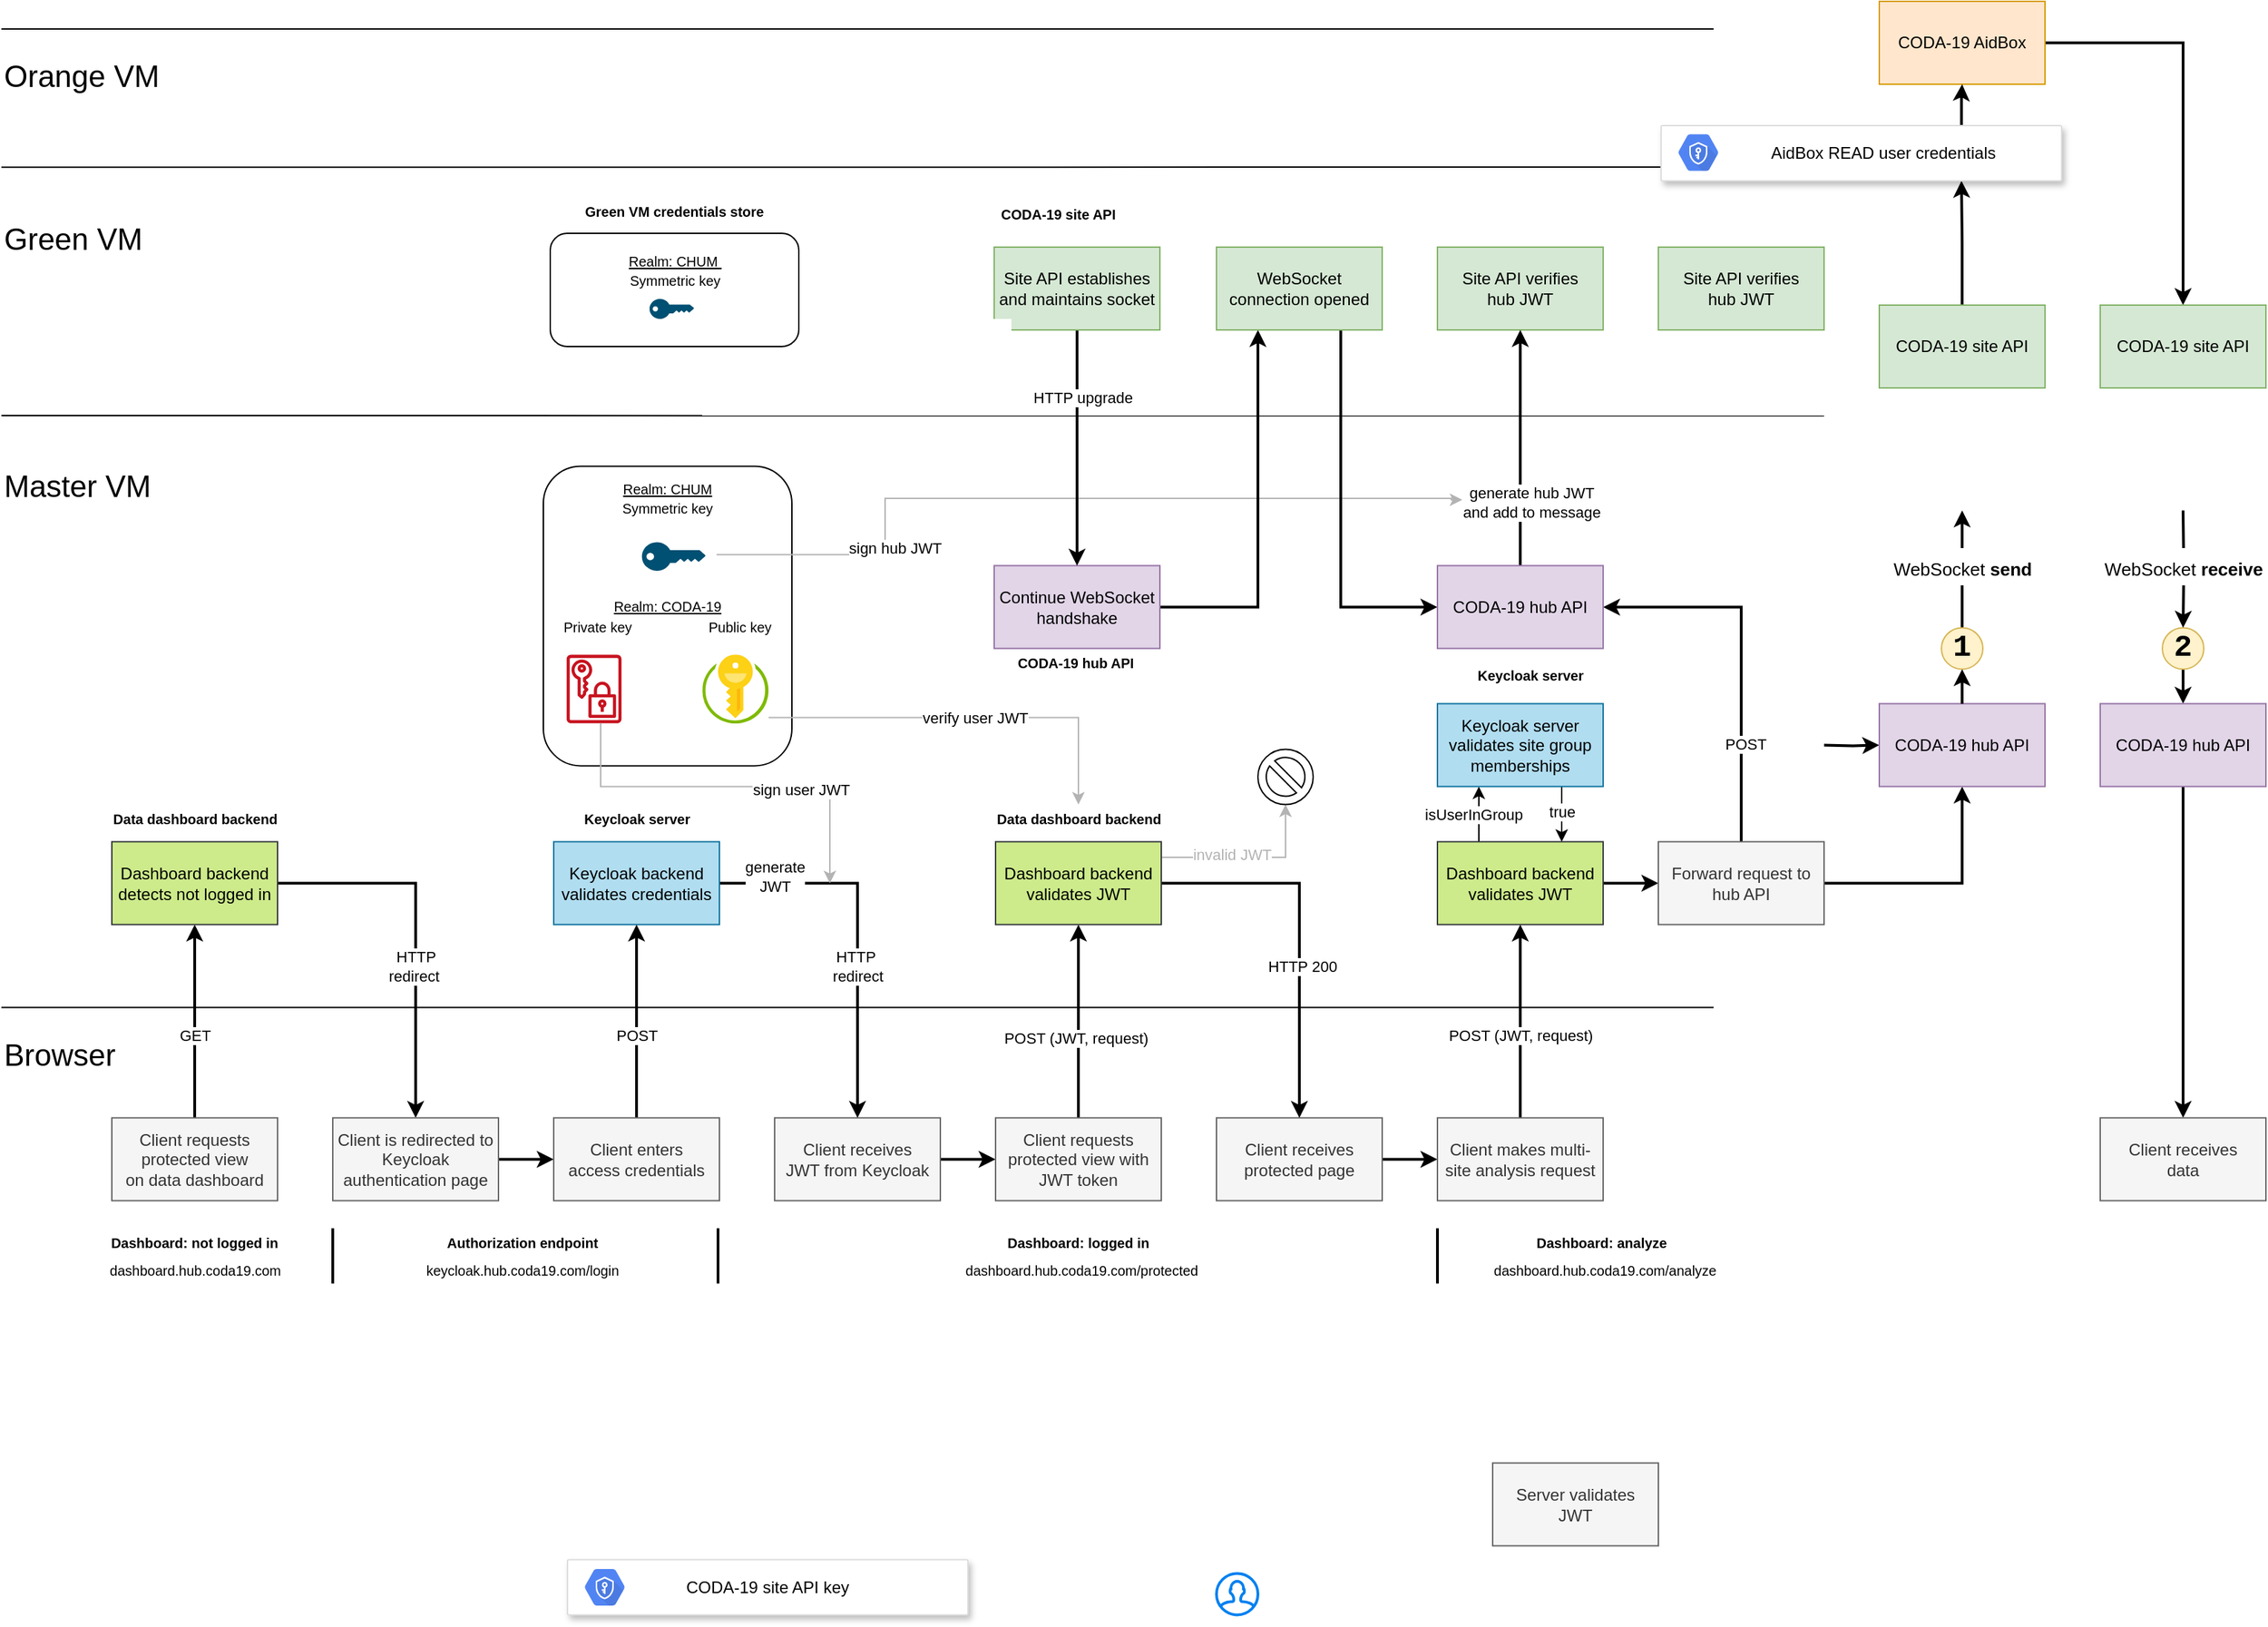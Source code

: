 <mxfile version="13.10.0" type="github">
  <diagram id="xXC8S_svYIRL2FnE1IQ2" name="Page-1">
    <mxGraphModel dx="1991" dy="1368" grid="1" gridSize="10" guides="1" tooltips="1" connect="1" arrows="1" fold="1" page="1" pageScale="1" pageWidth="4000" pageHeight="2400" math="0" shadow="0">
      <root>
        <mxCell id="0" />
        <mxCell id="1" parent="0" />
        <mxCell id="p4e5K4KNWvCtrYB_MZkV-93" value="" style="group" vertex="1" connectable="0" parent="1">
          <mxGeometry x="400" y="336.71" width="240" height="217" as="geometry" />
        </mxCell>
        <mxCell id="p4e5K4KNWvCtrYB_MZkV-55" value="" style="rounded=1;whiteSpace=wrap;html=1;" vertex="1" parent="p4e5K4KNWvCtrYB_MZkV-93">
          <mxGeometry x="32.5" width="180" height="217" as="geometry" />
        </mxCell>
        <mxCell id="p4e5K4KNWvCtrYB_MZkV-47" value="&lt;font style=&quot;font-size: 10px&quot;&gt;&lt;u&gt;Realm: CODA-19&lt;/u&gt;&lt;br&gt;Private key&amp;nbsp; &amp;nbsp; &amp;nbsp; &amp;nbsp; &amp;nbsp; &amp;nbsp; &amp;nbsp; &amp;nbsp; &amp;nbsp; &amp;nbsp; Public key&lt;br&gt;&lt;/font&gt;" style="text;html=1;strokeColor=none;fillColor=none;align=center;verticalAlign=middle;whiteSpace=wrap;rounded=0;" vertex="1" parent="p4e5K4KNWvCtrYB_MZkV-93">
          <mxGeometry x="5" y="93.54" width="235" height="29.931" as="geometry" />
        </mxCell>
        <mxCell id="p4e5K4KNWvCtrYB_MZkV-48" value="" style="outlineConnect=0;fontColor=#232F3E;gradientColor=none;fillColor=#C7131F;strokeColor=none;dashed=0;verticalLabelPosition=bottom;verticalAlign=top;align=center;html=1;fontSize=12;fontStyle=0;aspect=fixed;pointerEvents=1;shape=mxgraph.aws4.data_encryption_key;" vertex="1" parent="p4e5K4KNWvCtrYB_MZkV-93">
          <mxGeometry x="49.37" y="136.4" width="39.74" height="50" as="geometry" />
        </mxCell>
        <mxCell id="p4e5K4KNWvCtrYB_MZkV-46" value="" style="aspect=fixed;html=1;points=[];align=center;image;fontSize=12;image=img/lib/mscae/Key_Vaults.svg;" vertex="1" parent="p4e5K4KNWvCtrYB_MZkV-93">
          <mxGeometry x="147.62" y="136.4" width="48" height="50" as="geometry" />
        </mxCell>
        <mxCell id="p4e5K4KNWvCtrYB_MZkV-138" value="&lt;font style=&quot;font-size: 10px&quot;&gt;&lt;u&gt;Realm: CHUM&lt;br&gt;&lt;/u&gt;Symmetric key&lt;br&gt;&lt;br&gt;&lt;/font&gt;" style="text;html=1;strokeColor=none;fillColor=none;align=center;verticalAlign=middle;whiteSpace=wrap;rounded=0;" vertex="1" parent="p4e5K4KNWvCtrYB_MZkV-93">
          <mxGeometry x="5" y="5" width="235" height="50" as="geometry" />
        </mxCell>
        <mxCell id="p4e5K4KNWvCtrYB_MZkV-140" value="" style="points=[[0,0.5,0],[0.24,0,0],[0.5,0.28,0],[0.995,0.475,0],[0.5,0.72,0],[0.24,1,0]];verticalLabelPosition=bottom;html=1;verticalAlign=top;aspect=fixed;align=center;pointerEvents=1;shape=mxgraph.cisco19.key;fillColor=#005073;strokeColor=none;" vertex="1" parent="p4e5K4KNWvCtrYB_MZkV-93">
          <mxGeometry x="103.89" y="55" width="46.11" height="20.75" as="geometry" />
        </mxCell>
        <mxCell id="p4e5K4KNWvCtrYB_MZkV-148" style="edgeStyle=orthogonalEdgeStyle;rounded=0;orthogonalLoop=1;jettySize=auto;html=1;startArrow=none;startFill=0;endArrow=classic;endFill=1;strokeWidth=1;strokeColor=#B3B3B3;exitX=0.697;exitY=0.295;exitDx=0;exitDy=0;exitPerimeter=0;" edge="1" parent="1" source="p4e5K4KNWvCtrYB_MZkV-55">
          <mxGeometry relative="1" as="geometry">
            <mxPoint x="1098" y="361" as="targetPoint" />
            <mxPoint x="550" y="378.71" as="sourcePoint" />
            <Array as="points">
              <mxPoint x="680" y="401" />
              <mxPoint x="680" y="360" />
              <mxPoint x="1090" y="360" />
            </Array>
          </mxGeometry>
        </mxCell>
        <mxCell id="p4e5K4KNWvCtrYB_MZkV-149" value="sign hub JWT" style="edgeLabel;html=1;align=center;verticalAlign=middle;resizable=0;points=[];" vertex="1" connectable="0" parent="p4e5K4KNWvCtrYB_MZkV-148">
          <mxGeometry x="-0.577" y="-4" relative="1" as="geometry">
            <mxPoint x="2.88" y="-4" as="offset" />
          </mxGeometry>
        </mxCell>
        <mxCell id="p4e5K4KNWvCtrYB_MZkV-44" style="edgeStyle=orthogonalEdgeStyle;rounded=0;orthogonalLoop=1;jettySize=auto;html=1;exitX=1;exitY=0.5;exitDx=0;exitDy=0;entryX=0;entryY=0.5;entryDx=0;entryDy=0;strokeWidth=2;" edge="1" parent="1" source="JVTaZavZ11wcBZYtvzni-1" target="p4e5K4KNWvCtrYB_MZkV-40">
          <mxGeometry relative="1" as="geometry" />
        </mxCell>
        <mxCell id="JVTaZavZ11wcBZYtvzni-1" value="Client receives&lt;br&gt;JWT from Keycloak" style="rounded=0;whiteSpace=wrap;html=1;fillColor=#f5f5f5;strokeColor=#666666;fontColor=#333333;" parent="1" vertex="1">
          <mxGeometry x="600" y="808.71" width="120" height="60" as="geometry" />
        </mxCell>
        <mxCell id="p4e5K4KNWvCtrYB_MZkV-8" style="edgeStyle=orthogonalEdgeStyle;rounded=0;orthogonalLoop=1;jettySize=auto;html=1;exitX=0.5;exitY=0;exitDx=0;exitDy=0;strokeWidth=2;" edge="1" parent="1" source="JVTaZavZ11wcBZYtvzni-2" target="p4e5K4KNWvCtrYB_MZkV-7">
          <mxGeometry relative="1" as="geometry" />
        </mxCell>
        <mxCell id="p4e5K4KNWvCtrYB_MZkV-21" value="GET" style="edgeLabel;html=1;align=center;verticalAlign=middle;resizable=0;points=[];" vertex="1" connectable="0" parent="p4e5K4KNWvCtrYB_MZkV-8">
          <mxGeometry x="0.429" y="1" relative="1" as="geometry">
            <mxPoint x="1" y="40" as="offset" />
          </mxGeometry>
        </mxCell>
        <mxCell id="JVTaZavZ11wcBZYtvzni-2" value="Client requests&lt;br&gt;protected view&lt;br&gt;on data dashboard" style="rounded=0;whiteSpace=wrap;html=1;fillColor=#f5f5f5;strokeColor=#666666;fontColor=#333333;" parent="1" vertex="1">
          <mxGeometry x="120" y="808.71" width="120" height="60" as="geometry" />
        </mxCell>
        <mxCell id="p4e5K4KNWvCtrYB_MZkV-67" style="edgeStyle=orthogonalEdgeStyle;rounded=0;orthogonalLoop=1;jettySize=auto;html=1;exitX=1;exitY=0.5;exitDx=0;exitDy=0;strokeWidth=2;" edge="1" parent="1" source="JVTaZavZ11wcBZYtvzni-3" target="p4e5K4KNWvCtrYB_MZkV-64">
          <mxGeometry relative="1" as="geometry" />
        </mxCell>
        <mxCell id="JVTaZavZ11wcBZYtvzni-3" value="Client receives protected page" style="rounded=0;whiteSpace=wrap;html=1;fillColor=#f5f5f5;strokeColor=#666666;fontColor=#333333;" parent="1" vertex="1">
          <mxGeometry x="920" y="808.71" width="120" height="60" as="geometry" />
        </mxCell>
        <mxCell id="JVTaZavZ11wcBZYtvzni-4" value="Server validates&lt;br&gt;JWT" style="rounded=0;whiteSpace=wrap;html=1;fillColor=#f5f5f5;strokeColor=#666666;fontColor=#333333;" parent="1" vertex="1">
          <mxGeometry x="1120" y="1058.71" width="120" height="60" as="geometry" />
        </mxCell>
        <mxCell id="JVTaZavZ11wcBZYtvzni-5" value="" style="endArrow=none;html=1;" parent="1" edge="1">
          <mxGeometry width="50" height="50" relative="1" as="geometry">
            <mxPoint x="40" y="728.71" as="sourcePoint" />
            <mxPoint x="1280" y="728.71" as="targetPoint" />
          </mxGeometry>
        </mxCell>
        <mxCell id="JVTaZavZ11wcBZYtvzni-18" style="edgeStyle=orthogonalEdgeStyle;rounded=0;orthogonalLoop=1;jettySize=auto;html=1;exitX=1;exitY=0.5;exitDx=0;exitDy=0;startArrow=none;startFill=0;strokeWidth=2;" parent="1" source="JVTaZavZ11wcBZYtvzni-12" target="JVTaZavZ11wcBZYtvzni-17" edge="1">
          <mxGeometry relative="1" as="geometry" />
        </mxCell>
        <mxCell id="p4e5K4KNWvCtrYB_MZkV-79" style="edgeStyle=orthogonalEdgeStyle;rounded=0;orthogonalLoop=1;jettySize=auto;html=1;exitX=0.25;exitY=0;exitDx=0;exitDy=0;entryX=0.25;entryY=1;entryDx=0;entryDy=0;strokeWidth=1;" edge="1" parent="1" source="JVTaZavZ11wcBZYtvzni-12" target="p4e5K4KNWvCtrYB_MZkV-74">
          <mxGeometry relative="1" as="geometry" />
        </mxCell>
        <mxCell id="p4e5K4KNWvCtrYB_MZkV-80" value="isUserInGroup" style="edgeLabel;html=1;align=center;verticalAlign=middle;resizable=0;points=[];" vertex="1" connectable="0" parent="p4e5K4KNWvCtrYB_MZkV-79">
          <mxGeometry x="-0.188" y="4" relative="1" as="geometry">
            <mxPoint y="-3.53" as="offset" />
          </mxGeometry>
        </mxCell>
        <mxCell id="JVTaZavZ11wcBZYtvzni-12" value="Dashboard backend&lt;br&gt;validates JWT" style="rounded=0;whiteSpace=wrap;html=1;fillColor=#cdeb8b;strokeColor=#36393d;" parent="1" vertex="1">
          <mxGeometry x="1080" y="608.71" width="120" height="60" as="geometry" />
        </mxCell>
        <mxCell id="JVTaZavZ11wcBZYtvzni-62" style="edgeStyle=orthogonalEdgeStyle;rounded=0;orthogonalLoop=1;jettySize=auto;html=1;exitX=1;exitY=0.5;exitDx=0;exitDy=0;startArrow=none;startFill=0;strokeWidth=2;fontSize=22;" parent="1" source="JVTaZavZ11wcBZYtvzni-17" target="JVTaZavZ11wcBZYtvzni-59" edge="1">
          <mxGeometry relative="1" as="geometry" />
        </mxCell>
        <mxCell id="p4e5K4KNWvCtrYB_MZkV-132" style="edgeStyle=orthogonalEdgeStyle;rounded=0;orthogonalLoop=1;jettySize=auto;html=1;exitX=0.5;exitY=0;exitDx=0;exitDy=0;entryX=1;entryY=0.5;entryDx=0;entryDy=0;startArrow=none;startFill=0;endArrow=classic;endFill=1;strokeWidth=2;" edge="1" parent="1" source="JVTaZavZ11wcBZYtvzni-17" target="p4e5K4KNWvCtrYB_MZkV-131">
          <mxGeometry relative="1" as="geometry" />
        </mxCell>
        <mxCell id="p4e5K4KNWvCtrYB_MZkV-133" value="POST" style="edgeLabel;html=1;align=center;verticalAlign=middle;resizable=0;points=[];" vertex="1" connectable="0" parent="p4e5K4KNWvCtrYB_MZkV-132">
          <mxGeometry x="-0.479" y="-3" relative="1" as="geometry">
            <mxPoint as="offset" />
          </mxGeometry>
        </mxCell>
        <mxCell id="JVTaZavZ11wcBZYtvzni-17" value="Forward request to hub API" style="rounded=0;whiteSpace=wrap;html=1;fillColor=#f5f5f5;strokeColor=#666666;fontColor=#333333;" parent="1" vertex="1">
          <mxGeometry x="1240" y="608.71" width="120" height="60" as="geometry" />
        </mxCell>
        <mxCell id="JVTaZavZ11wcBZYtvzni-20" value="" style="endArrow=none;html=1;" parent="1" edge="1">
          <mxGeometry width="50" height="50" relative="1" as="geometry">
            <mxPoint x="40" y="300" as="sourcePoint" />
            <mxPoint x="1360" y="300.18" as="targetPoint" />
          </mxGeometry>
        </mxCell>
        <mxCell id="JVTaZavZ11wcBZYtvzni-71" style="edgeStyle=orthogonalEdgeStyle;rounded=0;orthogonalLoop=1;jettySize=auto;html=1;exitX=0.5;exitY=0;exitDx=0;exitDy=0;entryX=0.75;entryY=1;entryDx=0;entryDy=0;startArrow=none;startFill=0;strokeWidth=2;fontSize=22;" parent="1" source="JVTaZavZ11wcBZYtvzni-21" target="JVTaZavZ11wcBZYtvzni-65" edge="1">
          <mxGeometry relative="1" as="geometry" />
        </mxCell>
        <mxCell id="JVTaZavZ11wcBZYtvzni-21" value="CODA-19 site API" style="rounded=0;whiteSpace=wrap;html=1;fillColor=#d5e8d4;strokeColor=#82b366;" parent="1" vertex="1">
          <mxGeometry x="1400" y="220" width="120" height="60" as="geometry" />
        </mxCell>
        <mxCell id="JVTaZavZ11wcBZYtvzni-29" value="" style="strokeColor=#dddddd;shadow=1;strokeWidth=1;rounded=1;absoluteArcSize=1;arcSize=2;" parent="1" vertex="1">
          <mxGeometry x="450" y="1128.71" width="290" height="40" as="geometry" />
        </mxCell>
        <mxCell id="JVTaZavZ11wcBZYtvzni-30" value="" style="dashed=0;connectable=0;html=1;fillColor=#5184F3;strokeColor=none;shape=mxgraph.gcp2.hexIcon;prIcon=key_management_service;part=1;labelPosition=right;verticalLabelPosition=middle;align=center;verticalAlign=middle;spacingLeft=5;fontColor=#999999;fontSize=12;" parent="JVTaZavZ11wcBZYtvzni-29" vertex="1">
          <mxGeometry y="0.5" width="44" height="39" relative="1" as="geometry">
            <mxPoint x="5" y="-19.5" as="offset" />
          </mxGeometry>
        </mxCell>
        <mxCell id="JVTaZavZ11wcBZYtvzni-31" value="CODA-19 site API key" style="text;html=1;strokeColor=none;fillColor=none;align=center;verticalAlign=middle;whiteSpace=wrap;rounded=0;" parent="JVTaZavZ11wcBZYtvzni-29" vertex="1">
          <mxGeometry x="70" y="13.333" width="150" height="13.333" as="geometry" />
        </mxCell>
        <mxCell id="JVTaZavZ11wcBZYtvzni-43" value="" style="endArrow=none;html=1;" parent="1" edge="1">
          <mxGeometry width="50" height="50" relative="1" as="geometry">
            <mxPoint x="40" y="120.17" as="sourcePoint" />
            <mxPoint x="1280" y="120" as="targetPoint" />
          </mxGeometry>
        </mxCell>
        <mxCell id="JVTaZavZ11wcBZYtvzni-74" style="edgeStyle=orthogonalEdgeStyle;rounded=0;orthogonalLoop=1;jettySize=auto;html=1;exitX=1;exitY=0.5;exitDx=0;exitDy=0;startArrow=none;startFill=0;strokeWidth=2;fontSize=22;" parent="1" source="JVTaZavZ11wcBZYtvzni-44" target="JVTaZavZ11wcBZYtvzni-73" edge="1">
          <mxGeometry relative="1" as="geometry" />
        </mxCell>
        <mxCell id="JVTaZavZ11wcBZYtvzni-44" value="CODA-19 AidBox" style="rounded=0;whiteSpace=wrap;html=1;fillColor=#ffe6cc;strokeColor=#d79b00;" parent="1" vertex="1">
          <mxGeometry x="1400" width="120" height="60" as="geometry" />
        </mxCell>
        <mxCell id="JVTaZavZ11wcBZYtvzni-45" value="Orange VM" style="text;html=1;strokeColor=none;fillColor=none;align=left;verticalAlign=middle;whiteSpace=wrap;rounded=0;fontSize=22;" parent="1" vertex="1">
          <mxGeometry x="40" y="40" width="150" height="30" as="geometry" />
        </mxCell>
        <mxCell id="JVTaZavZ11wcBZYtvzni-49" value="Green VM" style="text;html=1;strokeColor=none;fillColor=none;align=left;verticalAlign=middle;whiteSpace=wrap;rounded=0;fontSize=22;" parent="1" vertex="1">
          <mxGeometry x="40" y="158" width="150" height="30" as="geometry" />
        </mxCell>
        <mxCell id="JVTaZavZ11wcBZYtvzni-50" value="Master VM" style="text;html=1;strokeColor=none;fillColor=none;align=left;verticalAlign=middle;whiteSpace=wrap;rounded=0;fontSize=22;" parent="1" vertex="1">
          <mxGeometry x="40" y="336.71" width="150" height="30" as="geometry" />
        </mxCell>
        <mxCell id="JVTaZavZ11wcBZYtvzni-51" value="Browser" style="text;html=1;strokeColor=none;fillColor=none;align=left;verticalAlign=middle;whiteSpace=wrap;rounded=0;fontSize=22;" parent="1" vertex="1">
          <mxGeometry x="40" y="748.71" width="150" height="30" as="geometry" />
        </mxCell>
        <mxCell id="JVTaZavZ11wcBZYtvzni-52" value="" style="endArrow=none;html=1;" parent="1" edge="1">
          <mxGeometry width="50" height="50" relative="1" as="geometry">
            <mxPoint x="40" y="20" as="sourcePoint" />
            <mxPoint x="1280" y="20" as="targetPoint" />
          </mxGeometry>
        </mxCell>
        <mxCell id="JVTaZavZ11wcBZYtvzni-63" style="edgeStyle=orthogonalEdgeStyle;rounded=0;orthogonalLoop=1;jettySize=auto;html=1;startArrow=none;startFill=0;strokeWidth=2;fontSize=22;" parent="1" target="JVTaZavZ11wcBZYtvzni-59" edge="1">
          <mxGeometry relative="1" as="geometry">
            <mxPoint x="1360" y="538.71" as="sourcePoint" />
          </mxGeometry>
        </mxCell>
        <mxCell id="p4e5K4KNWvCtrYB_MZkV-111" style="edgeStyle=orthogonalEdgeStyle;rounded=0;orthogonalLoop=1;jettySize=auto;html=1;exitX=1;exitY=0.5;exitDx=0;exitDy=0;strokeWidth=2;entryX=0.25;entryY=1;entryDx=0;entryDy=0;" edge="1" parent="1" source="JVTaZavZ11wcBZYtvzni-53" target="p4e5K4KNWvCtrYB_MZkV-109">
          <mxGeometry relative="1" as="geometry">
            <mxPoint x="980.059" y="280" as="targetPoint" />
          </mxGeometry>
        </mxCell>
        <mxCell id="JVTaZavZ11wcBZYtvzni-53" value="Continue WebSocket&lt;br&gt;handshake" style="rounded=0;whiteSpace=wrap;html=1;strokeColor=#9673a6;fillColor=#e1d5e7;" parent="1" vertex="1">
          <mxGeometry x="759" y="408.71" width="120" height="60" as="geometry" />
        </mxCell>
        <mxCell id="p4e5K4KNWvCtrYB_MZkV-108" style="edgeStyle=orthogonalEdgeStyle;rounded=0;orthogonalLoop=1;jettySize=auto;html=1;exitX=0.5;exitY=1;exitDx=0;exitDy=0;strokeWidth=2;" edge="1" parent="1" source="JVTaZavZ11wcBZYtvzni-54" target="JVTaZavZ11wcBZYtvzni-53">
          <mxGeometry relative="1" as="geometry">
            <mxPoint x="819" y="280" as="sourcePoint" />
          </mxGeometry>
        </mxCell>
        <mxCell id="p4e5K4KNWvCtrYB_MZkV-110" value="HTTP upgrade" style="edgeLabel;html=1;align=center;verticalAlign=middle;resizable=0;points=[];" vertex="1" connectable="0" parent="p4e5K4KNWvCtrYB_MZkV-108">
          <mxGeometry x="-0.429" y="-2" relative="1" as="geometry">
            <mxPoint x="5.5" as="offset" />
          </mxGeometry>
        </mxCell>
        <mxCell id="JVTaZavZ11wcBZYtvzni-54" value="Site API establishes and maintains socket" style="rounded=0;whiteSpace=wrap;html=1;fillColor=#d5e8d4;strokeColor=#82b366;" parent="1" vertex="1">
          <mxGeometry x="759" y="178" width="120" height="60" as="geometry" />
        </mxCell>
        <mxCell id="JVTaZavZ11wcBZYtvzni-61" style="edgeStyle=orthogonalEdgeStyle;rounded=0;orthogonalLoop=1;jettySize=auto;html=1;exitX=0.5;exitY=0;exitDx=0;exitDy=0;startArrow=none;startFill=0;strokeWidth=2;fontSize=22;" parent="1" source="JVTaZavZ11wcBZYtvzni-85" edge="1">
          <mxGeometry relative="1" as="geometry">
            <mxPoint x="1460" y="368.71" as="targetPoint" />
          </mxGeometry>
        </mxCell>
        <mxCell id="JVTaZavZ11wcBZYtvzni-64" value="&lt;font style=&quot;font-size: 13px&quot;&gt;WebSocket &lt;b&gt;send&lt;/b&gt;&lt;br&gt;&lt;/font&gt;" style="edgeLabel;html=1;align=center;verticalAlign=middle;resizable=0;points=[];fontSize=22;" parent="JVTaZavZ11wcBZYtvzni-61" vertex="1" connectable="0">
          <mxGeometry x="-0.148" y="5" relative="1" as="geometry">
            <mxPoint x="5" y="-8.33" as="offset" />
          </mxGeometry>
        </mxCell>
        <mxCell id="JVTaZavZ11wcBZYtvzni-59" value="CODA-19 hub API" style="rounded=0;whiteSpace=wrap;html=1;fillColor=#e1d5e7;strokeColor=#9673a6;" parent="1" vertex="1">
          <mxGeometry x="1400" y="508.71" width="120" height="60" as="geometry" />
        </mxCell>
        <mxCell id="JVTaZavZ11wcBZYtvzni-72" style="edgeStyle=orthogonalEdgeStyle;rounded=0;orthogonalLoop=1;jettySize=auto;html=1;exitX=0.75;exitY=0;exitDx=0;exitDy=0;startArrow=none;startFill=0;strokeWidth=2;fontSize=22;" parent="1" source="JVTaZavZ11wcBZYtvzni-65" target="JVTaZavZ11wcBZYtvzni-44" edge="1">
          <mxGeometry relative="1" as="geometry" />
        </mxCell>
        <mxCell id="JVTaZavZ11wcBZYtvzni-65" value="" style="strokeColor=#dddddd;shadow=1;strokeWidth=1;rounded=1;absoluteArcSize=1;arcSize=2;" parent="1" vertex="1">
          <mxGeometry x="1242" y="90" width="290" height="40" as="geometry" />
        </mxCell>
        <mxCell id="p4e5K4KNWvCtrYB_MZkV-122" value="" style="group" vertex="1" connectable="0" parent="JVTaZavZ11wcBZYtvzni-65">
          <mxGeometry x="5" y="0.5" width="246" height="39" as="geometry" />
        </mxCell>
        <mxCell id="JVTaZavZ11wcBZYtvzni-66" value="" style="dashed=0;connectable=0;html=1;fillColor=#5184F3;strokeColor=none;shape=mxgraph.gcp2.hexIcon;prIcon=key_management_service;part=1;labelPosition=right;verticalLabelPosition=middle;align=center;verticalAlign=middle;spacingLeft=5;fontColor=#999999;fontSize=12;" parent="p4e5K4KNWvCtrYB_MZkV-122" vertex="1">
          <mxGeometry y="0.5" width="44" height="39" relative="1" as="geometry">
            <mxPoint y="-20" as="offset" />
          </mxGeometry>
        </mxCell>
        <mxCell id="JVTaZavZ11wcBZYtvzni-67" value="AidBox READ user credentials" style="text;html=1;strokeColor=none;fillColor=none;align=center;verticalAlign=middle;whiteSpace=wrap;rounded=0;" parent="p4e5K4KNWvCtrYB_MZkV-122" vertex="1">
          <mxGeometry x="66" y="12.83" width="180" height="13.33" as="geometry" />
        </mxCell>
        <mxCell id="JVTaZavZ11wcBZYtvzni-77" style="edgeStyle=orthogonalEdgeStyle;rounded=0;orthogonalLoop=1;jettySize=auto;html=1;exitX=0.5;exitY=1;exitDx=0;exitDy=0;startArrow=none;startFill=0;strokeWidth=2;fontSize=22;" parent="1" source="JVTaZavZ11wcBZYtvzni-89" target="JVTaZavZ11wcBZYtvzni-76" edge="1">
          <mxGeometry relative="1" as="geometry" />
        </mxCell>
        <mxCell id="JVTaZavZ11wcBZYtvzni-73" value="CODA-19 site API" style="rounded=0;whiteSpace=wrap;html=1;fillColor=#d5e8d4;strokeColor=#82b366;" parent="1" vertex="1">
          <mxGeometry x="1560" y="220" width="120" height="60" as="geometry" />
        </mxCell>
        <mxCell id="JVTaZavZ11wcBZYtvzni-83" style="edgeStyle=orthogonalEdgeStyle;rounded=0;orthogonalLoop=1;jettySize=auto;html=1;exitX=0.5;exitY=1;exitDx=0;exitDy=0;startArrow=none;startFill=0;strokeWidth=2;fontFamily=Courier New;fontSize=14;" parent="1" source="JVTaZavZ11wcBZYtvzni-76" target="JVTaZavZ11wcBZYtvzni-82" edge="1">
          <mxGeometry relative="1" as="geometry" />
        </mxCell>
        <mxCell id="JVTaZavZ11wcBZYtvzni-76" value="CODA-19 hub API" style="rounded=0;whiteSpace=wrap;html=1;fillColor=#e1d5e7;strokeColor=#9673a6;" parent="1" vertex="1">
          <mxGeometry x="1560" y="508.71" width="120" height="60" as="geometry" />
        </mxCell>
        <mxCell id="JVTaZavZ11wcBZYtvzni-82" value="Client receives&lt;br&gt;data" style="rounded=0;whiteSpace=wrap;html=1;fillColor=#f5f5f5;strokeColor=#666666;fontColor=#333333;" parent="1" vertex="1">
          <mxGeometry x="1560" y="808.71" width="120" height="60" as="geometry" />
        </mxCell>
        <mxCell id="JVTaZavZ11wcBZYtvzni-85" value="&lt;font style=&quot;font-size: 22px&quot;&gt;&lt;b&gt;1&lt;/b&gt;&lt;/font&gt;" style="ellipse;whiteSpace=wrap;html=1;aspect=fixed;fillColor=#fff2cc;fontFamily=Courier New;fontSize=14;align=center;strokeColor=#d6b656;" parent="1" vertex="1">
          <mxGeometry x="1445" y="453.71" width="30" height="30" as="geometry" />
        </mxCell>
        <mxCell id="JVTaZavZ11wcBZYtvzni-86" style="edgeStyle=orthogonalEdgeStyle;rounded=0;orthogonalLoop=1;jettySize=auto;html=1;exitX=0.5;exitY=0;exitDx=0;exitDy=0;startArrow=none;startFill=0;strokeWidth=2;fontSize=22;" parent="1" source="JVTaZavZ11wcBZYtvzni-59" target="JVTaZavZ11wcBZYtvzni-85" edge="1">
          <mxGeometry relative="1" as="geometry">
            <mxPoint x="1460" y="508.71" as="sourcePoint" />
            <mxPoint x="1460" y="368.71" as="targetPoint" />
          </mxGeometry>
        </mxCell>
        <mxCell id="JVTaZavZ11wcBZYtvzni-89" value="&lt;font style=&quot;font-size: 22px&quot;&gt;&lt;b&gt;2&lt;/b&gt;&lt;/font&gt;" style="ellipse;whiteSpace=wrap;html=1;aspect=fixed;fillColor=#fff2cc;fontFamily=Courier New;fontSize=14;align=center;strokeColor=#d6b656;" parent="1" vertex="1">
          <mxGeometry x="1605" y="453.71" width="30" height="30" as="geometry" />
        </mxCell>
        <mxCell id="JVTaZavZ11wcBZYtvzni-92" style="edgeStyle=orthogonalEdgeStyle;rounded=0;orthogonalLoop=1;jettySize=auto;html=1;exitX=0.5;exitY=1;exitDx=0;exitDy=0;startArrow=none;startFill=0;strokeWidth=2;fontSize=22;" parent="1" target="JVTaZavZ11wcBZYtvzni-89" edge="1">
          <mxGeometry relative="1" as="geometry">
            <mxPoint x="1620" y="368.71" as="sourcePoint" />
            <mxPoint x="1620" y="508.71" as="targetPoint" />
          </mxGeometry>
        </mxCell>
        <mxCell id="JVTaZavZ11wcBZYtvzni-93" value="&lt;span style=&quot;font-size: 13px&quot;&gt;WebSocket &lt;b&gt;receive&lt;/b&gt;&lt;/span&gt;" style="edgeLabel;html=1;align=center;verticalAlign=middle;resizable=0;points=[];fontSize=22;" parent="JVTaZavZ11wcBZYtvzni-92" vertex="1" connectable="0">
          <mxGeometry x="0.195" y="-7" relative="1" as="geometry">
            <mxPoint x="7" y="-10.0" as="offset" />
          </mxGeometry>
        </mxCell>
        <mxCell id="p4e5K4KNWvCtrYB_MZkV-3" value="" style="html=1;verticalLabelPosition=bottom;align=center;labelBackgroundColor=#ffffff;verticalAlign=top;strokeWidth=2;strokeColor=#0080F0;shadow=0;dashed=0;shape=mxgraph.ios7.icons.user;" vertex="1" parent="1">
          <mxGeometry x="920" y="1138.71" width="30" height="30" as="geometry" />
        </mxCell>
        <mxCell id="p4e5K4KNWvCtrYB_MZkV-11" style="edgeStyle=orthogonalEdgeStyle;rounded=0;orthogonalLoop=1;jettySize=auto;html=1;exitX=1;exitY=0.5;exitDx=0;exitDy=0;strokeWidth=2;" edge="1" parent="1" source="p4e5K4KNWvCtrYB_MZkV-7" target="p4e5K4KNWvCtrYB_MZkV-10">
          <mxGeometry relative="1" as="geometry" />
        </mxCell>
        <mxCell id="p4e5K4KNWvCtrYB_MZkV-23" value="HTTP&lt;br&gt;redirect&amp;nbsp;" style="edgeLabel;html=1;align=center;verticalAlign=middle;resizable=0;points=[];" vertex="1" connectable="0" parent="p4e5K4KNWvCtrYB_MZkV-11">
          <mxGeometry x="0.244" y="-2" relative="1" as="geometry">
            <mxPoint x="2" y="-8" as="offset" />
          </mxGeometry>
        </mxCell>
        <mxCell id="p4e5K4KNWvCtrYB_MZkV-7" value="Dashboard backend&lt;br&gt;detects not logged in" style="rounded=0;whiteSpace=wrap;html=1;strokeColor=#36393d;fillColor=#cdeb8b;" vertex="1" parent="1">
          <mxGeometry x="120" y="608.71" width="120" height="60" as="geometry" />
        </mxCell>
        <mxCell id="p4e5K4KNWvCtrYB_MZkV-19" style="edgeStyle=orthogonalEdgeStyle;rounded=0;orthogonalLoop=1;jettySize=auto;html=1;exitX=1;exitY=0.5;exitDx=0;exitDy=0;strokeWidth=2;" edge="1" parent="1" source="p4e5K4KNWvCtrYB_MZkV-10" target="p4e5K4KNWvCtrYB_MZkV-18">
          <mxGeometry relative="1" as="geometry" />
        </mxCell>
        <mxCell id="p4e5K4KNWvCtrYB_MZkV-10" value="Client is redirected to Keycloak&lt;br&gt;authentication page" style="rounded=0;whiteSpace=wrap;html=1;fillColor=#f5f5f5;strokeColor=#666666;fontColor=#333333;" vertex="1" parent="1">
          <mxGeometry x="280" y="808.71" width="120" height="60" as="geometry" />
        </mxCell>
        <mxCell id="p4e5K4KNWvCtrYB_MZkV-13" value="&lt;font style=&quot;font-size: 10px&quot;&gt;dashboard.hub.coda19.com&lt;/font&gt;" style="text;html=1;strokeColor=none;fillColor=none;align=center;verticalAlign=middle;whiteSpace=wrap;rounded=0;" vertex="1" parent="1">
          <mxGeometry x="122.5" y="908.71" width="115" height="20" as="geometry" />
        </mxCell>
        <mxCell id="p4e5K4KNWvCtrYB_MZkV-15" value="&lt;font style=&quot;font-size: 10px&quot;&gt;keycloak.hub.coda19.com/login&lt;/font&gt;" style="text;html=1;strokeColor=none;fillColor=none;align=center;verticalAlign=middle;whiteSpace=wrap;rounded=0;" vertex="1" parent="1">
          <mxGeometry x="360" y="908.71" width="115" height="20" as="geometry" />
        </mxCell>
        <mxCell id="p4e5K4KNWvCtrYB_MZkV-34" style="edgeStyle=orthogonalEdgeStyle;rounded=0;orthogonalLoop=1;jettySize=auto;html=1;exitX=1;exitY=0.5;exitDx=0;exitDy=0;strokeWidth=2;" edge="1" parent="1" source="p4e5K4KNWvCtrYB_MZkV-16" target="JVTaZavZ11wcBZYtvzni-1">
          <mxGeometry relative="1" as="geometry" />
        </mxCell>
        <mxCell id="p4e5K4KNWvCtrYB_MZkV-35" value="HTTP&amp;nbsp;&lt;br&gt;redirect" style="edgeLabel;html=1;align=center;verticalAlign=middle;resizable=0;points=[];" vertex="1" connectable="0" parent="p4e5K4KNWvCtrYB_MZkV-34">
          <mxGeometry x="0.548" y="2" relative="1" as="geometry">
            <mxPoint x="-2" y="-49" as="offset" />
          </mxGeometry>
        </mxCell>
        <mxCell id="p4e5K4KNWvCtrYB_MZkV-54" value="generate&lt;br&gt;JWT" style="edgeLabel;html=1;align=center;verticalAlign=middle;resizable=0;points=[];" vertex="1" connectable="0" parent="p4e5K4KNWvCtrYB_MZkV-34">
          <mxGeometry x="-0.756" y="5" relative="1" as="geometry">
            <mxPoint x="7" as="offset" />
          </mxGeometry>
        </mxCell>
        <mxCell id="p4e5K4KNWvCtrYB_MZkV-16" value="Keycloak backend validates credentials" style="rounded=0;whiteSpace=wrap;html=1;fillColor=#b1ddf0;strokeColor=#10739e;" vertex="1" parent="1">
          <mxGeometry x="440" y="608.71" width="120" height="60" as="geometry" />
        </mxCell>
        <mxCell id="p4e5K4KNWvCtrYB_MZkV-20" value="POST" style="edgeStyle=orthogonalEdgeStyle;rounded=0;orthogonalLoop=1;jettySize=auto;html=1;exitX=0.5;exitY=0;exitDx=0;exitDy=0;strokeWidth=2;" edge="1" parent="1" source="p4e5K4KNWvCtrYB_MZkV-18" target="p4e5K4KNWvCtrYB_MZkV-16">
          <mxGeometry x="-0.143" relative="1" as="geometry">
            <mxPoint as="offset" />
          </mxGeometry>
        </mxCell>
        <mxCell id="p4e5K4KNWvCtrYB_MZkV-18" value="Client enters&lt;br&gt;access credentials" style="rounded=0;whiteSpace=wrap;html=1;fillColor=#f5f5f5;strokeColor=#666666;fontColor=#333333;" vertex="1" parent="1">
          <mxGeometry x="440" y="808.71" width="120" height="60" as="geometry" />
        </mxCell>
        <mxCell id="p4e5K4KNWvCtrYB_MZkV-24" value="&lt;font style=&quot;font-size: 10px&quot;&gt;&lt;b&gt;Dashboard: not logged in&lt;/b&gt;&lt;/font&gt;" style="text;html=1;strokeColor=none;fillColor=none;align=center;verticalAlign=middle;whiteSpace=wrap;rounded=0;" vertex="1" parent="1">
          <mxGeometry x="101.25" y="888.71" width="157.5" height="20" as="geometry" />
        </mxCell>
        <mxCell id="p4e5K4KNWvCtrYB_MZkV-25" value="&lt;font style=&quot;font-size: 10px&quot;&gt;&lt;b&gt;Authorization endpoint&lt;/b&gt;&lt;/font&gt;" style="text;html=1;strokeColor=none;fillColor=none;align=center;verticalAlign=middle;whiteSpace=wrap;rounded=0;" vertex="1" parent="1">
          <mxGeometry x="350" y="888.71" width="135" height="20" as="geometry" />
        </mxCell>
        <mxCell id="p4e5K4KNWvCtrYB_MZkV-26" value="&lt;font style=&quot;font-size: 10px&quot;&gt;&lt;b&gt;Keycloak server&lt;/b&gt;&lt;/font&gt;" style="text;html=1;strokeColor=none;fillColor=none;align=center;verticalAlign=middle;whiteSpace=wrap;rounded=0;" vertex="1" parent="1">
          <mxGeometry x="432.5" y="581.71" width="135" height="20" as="geometry" />
        </mxCell>
        <mxCell id="p4e5K4KNWvCtrYB_MZkV-33" value="&lt;font style=&quot;font-size: 10px&quot;&gt;&lt;b&gt;Data dashboard backend&lt;/b&gt;&lt;/font&gt;" style="text;html=1;strokeColor=none;fillColor=none;align=center;verticalAlign=middle;whiteSpace=wrap;rounded=0;" vertex="1" parent="1">
          <mxGeometry x="112.5" y="581.71" width="135" height="20" as="geometry" />
        </mxCell>
        <mxCell id="p4e5K4KNWvCtrYB_MZkV-36" value="" style="endArrow=none;html=1;strokeWidth=2;" edge="1" parent="1">
          <mxGeometry width="50" height="50" relative="1" as="geometry">
            <mxPoint x="280" y="928.71" as="sourcePoint" />
            <mxPoint x="280" y="888.71" as="targetPoint" />
          </mxGeometry>
        </mxCell>
        <mxCell id="p4e5K4KNWvCtrYB_MZkV-37" value="" style="endArrow=none;html=1;strokeWidth=2;" edge="1" parent="1">
          <mxGeometry width="50" height="50" relative="1" as="geometry">
            <mxPoint x="559" y="928.71" as="sourcePoint" />
            <mxPoint x="559" y="888.71" as="targetPoint" />
          </mxGeometry>
        </mxCell>
        <mxCell id="p4e5K4KNWvCtrYB_MZkV-38" value="&lt;font style=&quot;font-size: 10px&quot;&gt;dashboard.hub.coda19.com/protected&lt;/font&gt;" style="text;html=1;strokeColor=none;fillColor=none;align=center;verticalAlign=middle;whiteSpace=wrap;rounded=0;" vertex="1" parent="1">
          <mxGeometry x="765" y="908.71" width="115" height="20" as="geometry" />
        </mxCell>
        <mxCell id="p4e5K4KNWvCtrYB_MZkV-39" value="&lt;span style=&quot;font-size: 10px&quot;&gt;&lt;b&gt;Dashboard: logged in&lt;/b&gt;&lt;/span&gt;" style="text;html=1;strokeColor=none;fillColor=none;align=center;verticalAlign=middle;whiteSpace=wrap;rounded=0;" vertex="1" parent="1">
          <mxGeometry x="741.25" y="888.71" width="157.5" height="20" as="geometry" />
        </mxCell>
        <mxCell id="p4e5K4KNWvCtrYB_MZkV-60" style="edgeStyle=orthogonalEdgeStyle;rounded=0;orthogonalLoop=1;jettySize=auto;html=1;exitX=0.5;exitY=0;exitDx=0;exitDy=0;strokeWidth=2;" edge="1" parent="1" source="p4e5K4KNWvCtrYB_MZkV-40" target="p4e5K4KNWvCtrYB_MZkV-41">
          <mxGeometry relative="1" as="geometry" />
        </mxCell>
        <mxCell id="p4e5K4KNWvCtrYB_MZkV-61" value="POST (JWT, request)" style="edgeLabel;html=1;align=center;verticalAlign=middle;resizable=0;points=[];" vertex="1" connectable="0" parent="p4e5K4KNWvCtrYB_MZkV-60">
          <mxGeometry x="-0.171" y="2" relative="1" as="geometry">
            <mxPoint as="offset" />
          </mxGeometry>
        </mxCell>
        <mxCell id="p4e5K4KNWvCtrYB_MZkV-40" value="Client requests protected view with JWT token" style="rounded=0;whiteSpace=wrap;html=1;fillColor=#f5f5f5;strokeColor=#666666;fontColor=#333333;" vertex="1" parent="1">
          <mxGeometry x="760" y="808.71" width="120" height="60" as="geometry" />
        </mxCell>
        <mxCell id="p4e5K4KNWvCtrYB_MZkV-62" style="edgeStyle=orthogonalEdgeStyle;rounded=0;orthogonalLoop=1;jettySize=auto;html=1;exitX=1;exitY=0.5;exitDx=0;exitDy=0;strokeWidth=2;" edge="1" parent="1" source="p4e5K4KNWvCtrYB_MZkV-41" target="JVTaZavZ11wcBZYtvzni-3">
          <mxGeometry relative="1" as="geometry" />
        </mxCell>
        <mxCell id="p4e5K4KNWvCtrYB_MZkV-63" value="HTTP 200" style="edgeLabel;html=1;align=center;verticalAlign=middle;resizable=0;points=[];" vertex="1" connectable="0" parent="p4e5K4KNWvCtrYB_MZkV-62">
          <mxGeometry x="0.185" y="2" relative="1" as="geometry">
            <mxPoint as="offset" />
          </mxGeometry>
        </mxCell>
        <mxCell id="p4e5K4KNWvCtrYB_MZkV-155" style="edgeStyle=orthogonalEdgeStyle;rounded=0;orthogonalLoop=1;jettySize=auto;html=1;exitX=1;exitY=0.5;exitDx=0;exitDy=0;entryX=0.5;entryY=1;entryDx=0;entryDy=0;entryPerimeter=0;startArrow=none;startFill=0;endArrow=classic;endFill=1;strokeColor=#B3B3B3;strokeWidth=1;" edge="1" parent="1" source="p4e5K4KNWvCtrYB_MZkV-41" target="p4e5K4KNWvCtrYB_MZkV-154">
          <mxGeometry relative="1" as="geometry">
            <Array as="points">
              <mxPoint x="880" y="620" />
              <mxPoint x="970" y="620" />
            </Array>
          </mxGeometry>
        </mxCell>
        <mxCell id="p4e5K4KNWvCtrYB_MZkV-156" value="&lt;font color=&quot;#b3b3b3&quot;&gt;invalid JWT&lt;/font&gt;" style="edgeLabel;html=1;align=center;verticalAlign=middle;resizable=0;points=[];" vertex="1" connectable="0" parent="p4e5K4KNWvCtrYB_MZkV-155">
          <mxGeometry x="-0.048" y="2" relative="1" as="geometry">
            <mxPoint x="-1" as="offset" />
          </mxGeometry>
        </mxCell>
        <mxCell id="p4e5K4KNWvCtrYB_MZkV-41" value="Dashboard backend&lt;br&gt;validates JWT" style="rounded=0;whiteSpace=wrap;html=1;strokeColor=#36393d;fillColor=#cdeb8b;" vertex="1" parent="1">
          <mxGeometry x="760" y="608.71" width="120" height="60" as="geometry" />
        </mxCell>
        <mxCell id="p4e5K4KNWvCtrYB_MZkV-43" value="&lt;font style=&quot;font-size: 10px&quot;&gt;&lt;b&gt;Data dashboard backend&lt;/b&gt;&lt;/font&gt;" style="text;html=1;strokeColor=none;fillColor=none;align=center;verticalAlign=middle;whiteSpace=wrap;rounded=0;" vertex="1" parent="1">
          <mxGeometry x="752.5" y="581.71" width="135" height="20" as="geometry" />
        </mxCell>
        <mxCell id="p4e5K4KNWvCtrYB_MZkV-56" value="" style="endArrow=none;html=1;strokeWidth=2;" edge="1" parent="1">
          <mxGeometry width="50" height="50" relative="1" as="geometry">
            <mxPoint x="1080" y="928.71" as="sourcePoint" />
            <mxPoint x="1080" y="888.71" as="targetPoint" />
          </mxGeometry>
        </mxCell>
        <mxCell id="p4e5K4KNWvCtrYB_MZkV-66" style="edgeStyle=orthogonalEdgeStyle;rounded=0;orthogonalLoop=1;jettySize=auto;html=1;exitX=0.5;exitY=0;exitDx=0;exitDy=0;strokeWidth=2;" edge="1" parent="1" source="p4e5K4KNWvCtrYB_MZkV-64" target="JVTaZavZ11wcBZYtvzni-12">
          <mxGeometry relative="1" as="geometry" />
        </mxCell>
        <mxCell id="p4e5K4KNWvCtrYB_MZkV-70" value="POST (JWT, request)" style="edgeLabel;html=1;align=center;verticalAlign=middle;resizable=0;points=[];" vertex="1" connectable="0" parent="p4e5K4KNWvCtrYB_MZkV-66">
          <mxGeometry x="-0.247" y="-2" relative="1" as="geometry">
            <mxPoint x="-2" y="-7.06" as="offset" />
          </mxGeometry>
        </mxCell>
        <mxCell id="p4e5K4KNWvCtrYB_MZkV-64" value="Client makes multi-site analysis request" style="rounded=0;whiteSpace=wrap;html=1;fillColor=#f5f5f5;strokeColor=#666666;fontColor=#333333;" vertex="1" parent="1">
          <mxGeometry x="1080" y="808.71" width="120" height="60" as="geometry" />
        </mxCell>
        <mxCell id="p4e5K4KNWvCtrYB_MZkV-81" style="edgeStyle=orthogonalEdgeStyle;rounded=0;orthogonalLoop=1;jettySize=auto;html=1;exitX=0.75;exitY=1;exitDx=0;exitDy=0;entryX=0.75;entryY=0;entryDx=0;entryDy=0;strokeWidth=1;" edge="1" parent="1" source="p4e5K4KNWvCtrYB_MZkV-74" target="JVTaZavZ11wcBZYtvzni-12">
          <mxGeometry relative="1" as="geometry" />
        </mxCell>
        <mxCell id="p4e5K4KNWvCtrYB_MZkV-82" value="true" style="edgeLabel;html=1;align=center;verticalAlign=middle;resizable=0;points=[];" vertex="1" connectable="0" parent="p4e5K4KNWvCtrYB_MZkV-81">
          <mxGeometry x="-0.341" relative="1" as="geometry">
            <mxPoint y="5.06" as="offset" />
          </mxGeometry>
        </mxCell>
        <mxCell id="p4e5K4KNWvCtrYB_MZkV-74" value="Keycloak server&lt;br&gt;validates site group&lt;br&gt;memberships" style="rounded=0;whiteSpace=wrap;html=1;fillColor=#b1ddf0;strokeColor=#10739e;" vertex="1" parent="1">
          <mxGeometry x="1080" y="508.71" width="120" height="60" as="geometry" />
        </mxCell>
        <mxCell id="p4e5K4KNWvCtrYB_MZkV-75" value="&lt;font style=&quot;font-size: 10px&quot;&gt;&lt;b&gt;Keycloak server&lt;/b&gt;&lt;/font&gt;" style="text;html=1;strokeColor=none;fillColor=none;align=center;verticalAlign=middle;whiteSpace=wrap;rounded=0;" vertex="1" parent="1">
          <mxGeometry x="1080" y="477.71" width="135" height="20" as="geometry" />
        </mxCell>
        <mxCell id="p4e5K4KNWvCtrYB_MZkV-76" value="&lt;font style=&quot;font-size: 10px&quot;&gt;dashboard.hub.coda19.com/analyze&lt;/font&gt;" style="text;html=1;strokeColor=none;fillColor=none;align=center;verticalAlign=middle;whiteSpace=wrap;rounded=0;" vertex="1" parent="1">
          <mxGeometry x="1143.75" y="908.71" width="115" height="20" as="geometry" />
        </mxCell>
        <mxCell id="p4e5K4KNWvCtrYB_MZkV-77" value="&lt;span style=&quot;font-size: 10px&quot;&gt;&lt;b&gt;Dashboard: analyze&lt;/b&gt;&lt;/span&gt;" style="text;html=1;strokeColor=none;fillColor=none;align=center;verticalAlign=middle;whiteSpace=wrap;rounded=0;" vertex="1" parent="1">
          <mxGeometry x="1120" y="888.71" width="157.5" height="20" as="geometry" />
        </mxCell>
        <mxCell id="p4e5K4KNWvCtrYB_MZkV-92" value="" style="shape=image;html=1;verticalAlign=top;verticalLabelPosition=bottom;labelBackgroundColor=#ffffff;imageAspect=0;aspect=fixed;image=https://cdn2.iconfinder.com/data/icons/font-awesome/1792/heartbeat-128.png;imageBackground=#ffffff;" vertex="1" parent="1">
          <mxGeometry x="751.5" y="230" width="20" height="20" as="geometry" />
        </mxCell>
        <mxCell id="p4e5K4KNWvCtrYB_MZkV-52" value="" style="edgeStyle=orthogonalEdgeStyle;rounded=0;orthogonalLoop=1;jettySize=auto;html=1;strokeWidth=1;strokeColor=#B3B3B3;" edge="1" parent="1" source="p4e5K4KNWvCtrYB_MZkV-48">
          <mxGeometry relative="1" as="geometry">
            <mxPoint x="640" y="638.71" as="targetPoint" />
            <Array as="points">
              <mxPoint x="474" y="568.71" />
              <mxPoint x="640" y="568.71" />
            </Array>
          </mxGeometry>
        </mxCell>
        <mxCell id="p4e5K4KNWvCtrYB_MZkV-53" value="sign user JWT" style="edgeLabel;html=1;align=center;verticalAlign=middle;resizable=0;points=[];" vertex="1" connectable="0" parent="p4e5K4KNWvCtrYB_MZkV-52">
          <mxGeometry x="0.355" y="-2" relative="1" as="geometry">
            <mxPoint as="offset" />
          </mxGeometry>
        </mxCell>
        <mxCell id="p4e5K4KNWvCtrYB_MZkV-58" value="" style="edgeStyle=orthogonalEdgeStyle;rounded=0;orthogonalLoop=1;jettySize=auto;html=1;strokeWidth=1;strokeColor=#B3B3B3;" edge="1" parent="1" source="p4e5K4KNWvCtrYB_MZkV-46" target="p4e5K4KNWvCtrYB_MZkV-43">
          <mxGeometry relative="1" as="geometry">
            <Array as="points">
              <mxPoint x="820" y="518.71" />
            </Array>
          </mxGeometry>
        </mxCell>
        <mxCell id="p4e5K4KNWvCtrYB_MZkV-59" value="verify user JWT" style="edgeLabel;html=1;align=center;verticalAlign=middle;resizable=0;points=[];" vertex="1" connectable="0" parent="p4e5K4KNWvCtrYB_MZkV-58">
          <mxGeometry x="0.06" y="-1" relative="1" as="geometry">
            <mxPoint x="-3.29" y="-1.06" as="offset" />
          </mxGeometry>
        </mxCell>
        <mxCell id="p4e5K4KNWvCtrYB_MZkV-95" value="&lt;font style=&quot;font-size: 10px&quot;&gt;&lt;b&gt;CODA-19 hub API&amp;nbsp;&lt;/b&gt;&lt;/font&gt;" style="text;html=1;strokeColor=none;fillColor=none;align=center;verticalAlign=middle;whiteSpace=wrap;rounded=0;" vertex="1" parent="1">
          <mxGeometry x="751.5" y="468.71" width="135" height="20" as="geometry" />
        </mxCell>
        <mxCell id="p4e5K4KNWvCtrYB_MZkV-96" value="&lt;font style=&quot;font-size: 10px&quot;&gt;&lt;b&gt;CODA-19 site API&lt;/b&gt;&lt;/font&gt;" style="text;html=1;strokeColor=none;fillColor=none;align=center;verticalAlign=middle;whiteSpace=wrap;rounded=0;" vertex="1" parent="1">
          <mxGeometry x="753" y="144" width="105" height="20" as="geometry" />
        </mxCell>
        <mxCell id="p4e5K4KNWvCtrYB_MZkV-139" style="edgeStyle=orthogonalEdgeStyle;rounded=0;orthogonalLoop=1;jettySize=auto;html=1;exitX=0.75;exitY=1;exitDx=0;exitDy=0;entryX=0;entryY=0.5;entryDx=0;entryDy=0;startArrow=none;startFill=0;endArrow=classic;endFill=1;strokeWidth=2;" edge="1" parent="1" source="p4e5K4KNWvCtrYB_MZkV-109" target="p4e5K4KNWvCtrYB_MZkV-131">
          <mxGeometry relative="1" as="geometry" />
        </mxCell>
        <mxCell id="p4e5K4KNWvCtrYB_MZkV-109" value="WebSocket&lt;br&gt;connection opened" style="rounded=0;whiteSpace=wrap;html=1;fillColor=#d5e8d4;strokeColor=#82b366;" vertex="1" parent="1">
          <mxGeometry x="920" y="178" width="120" height="60" as="geometry" />
        </mxCell>
        <mxCell id="p4e5K4KNWvCtrYB_MZkV-121" value="Site API verifies&lt;br&gt;hub JWT" style="rounded=0;whiteSpace=wrap;html=1;fillColor=#d5e8d4;strokeColor=#82b366;" vertex="1" parent="1">
          <mxGeometry x="1080" y="178" width="120" height="60" as="geometry" />
        </mxCell>
        <mxCell id="p4e5K4KNWvCtrYB_MZkV-134" style="edgeStyle=orthogonalEdgeStyle;rounded=0;orthogonalLoop=1;jettySize=auto;html=1;exitX=0.5;exitY=0;exitDx=0;exitDy=0;startArrow=none;startFill=0;endArrow=classic;endFill=1;strokeWidth=2;entryX=0.5;entryY=1;entryDx=0;entryDy=0;" edge="1" parent="1" source="p4e5K4KNWvCtrYB_MZkV-131" target="p4e5K4KNWvCtrYB_MZkV-121">
          <mxGeometry relative="1" as="geometry">
            <mxPoint x="1140" y="280" as="targetPoint" />
          </mxGeometry>
        </mxCell>
        <mxCell id="p4e5K4KNWvCtrYB_MZkV-136" value="generate hub JWT&lt;br&gt;and add to message" style="edgeLabel;html=1;align=center;verticalAlign=middle;resizable=0;points=[];" vertex="1" connectable="0" parent="p4e5K4KNWvCtrYB_MZkV-134">
          <mxGeometry x="-0.403" y="3" relative="1" as="geometry">
            <mxPoint x="11" y="4.88" as="offset" />
          </mxGeometry>
        </mxCell>
        <mxCell id="p4e5K4KNWvCtrYB_MZkV-131" value="CODA-19 hub API" style="rounded=0;whiteSpace=wrap;html=1;strokeColor=#9673a6;fillColor=#e1d5e7;" vertex="1" parent="1">
          <mxGeometry x="1080" y="408.71" width="120" height="60" as="geometry" />
        </mxCell>
        <mxCell id="p4e5K4KNWvCtrYB_MZkV-152" value="" style="group" vertex="1" connectable="0" parent="1">
          <mxGeometry x="410" y="139.999" width="235" height="110.001" as="geometry" />
        </mxCell>
        <mxCell id="p4e5K4KNWvCtrYB_MZkV-101" value="&lt;u style=&quot;font-size: 10px&quot;&gt;Realm: CHUM&amp;nbsp;&lt;br&gt;&lt;/u&gt;&lt;span style=&quot;font-size: 10px&quot;&gt;Symmetric key&lt;br&gt;&lt;br&gt;&lt;br&gt;&lt;/span&gt;" style="rounded=1;whiteSpace=wrap;html=1;" vertex="1" parent="p4e5K4KNWvCtrYB_MZkV-152">
          <mxGeometry x="27.5" y="28.001" width="180" height="82" as="geometry" />
        </mxCell>
        <mxCell id="p4e5K4KNWvCtrYB_MZkV-105" value="" style="points=[[0,0.5,0],[0.24,0,0],[0.5,0.28,0],[0.995,0.475,0],[0.5,0.72,0],[0.24,1,0]];verticalLabelPosition=bottom;html=1;verticalAlign=top;aspect=fixed;align=center;pointerEvents=1;shape=mxgraph.cisco19.key;fillColor=#005073;strokeColor=none;" vertex="1" parent="p4e5K4KNWvCtrYB_MZkV-152">
          <mxGeometry x="99.39" y="75.501" width="32.22" height="14.5" as="geometry" />
        </mxCell>
        <mxCell id="p4e5K4KNWvCtrYB_MZkV-142" value="&lt;font style=&quot;font-size: 10px&quot;&gt;&lt;b&gt;Green VM credentials store&lt;/b&gt;&lt;br&gt;&lt;/font&gt;" style="text;html=1;strokeColor=none;fillColor=none;align=center;verticalAlign=middle;whiteSpace=wrap;rounded=0;" vertex="1" parent="p4e5K4KNWvCtrYB_MZkV-152">
          <mxGeometry width="235" height="24.138" as="geometry" />
        </mxCell>
        <mxCell id="p4e5K4KNWvCtrYB_MZkV-153" value="Site API verifies&lt;br&gt;hub JWT" style="rounded=0;whiteSpace=wrap;html=1;fillColor=#d5e8d4;strokeColor=#82b366;" vertex="1" parent="1">
          <mxGeometry x="1240" y="178" width="120" height="60" as="geometry" />
        </mxCell>
        <mxCell id="p4e5K4KNWvCtrYB_MZkV-154" value="" style="verticalLabelPosition=bottom;verticalAlign=top;html=1;shape=mxgraph.basic.no_symbol" vertex="1" parent="1">
          <mxGeometry x="950" y="541.71" width="40" height="40" as="geometry" />
        </mxCell>
      </root>
    </mxGraphModel>
  </diagram>
</mxfile>
